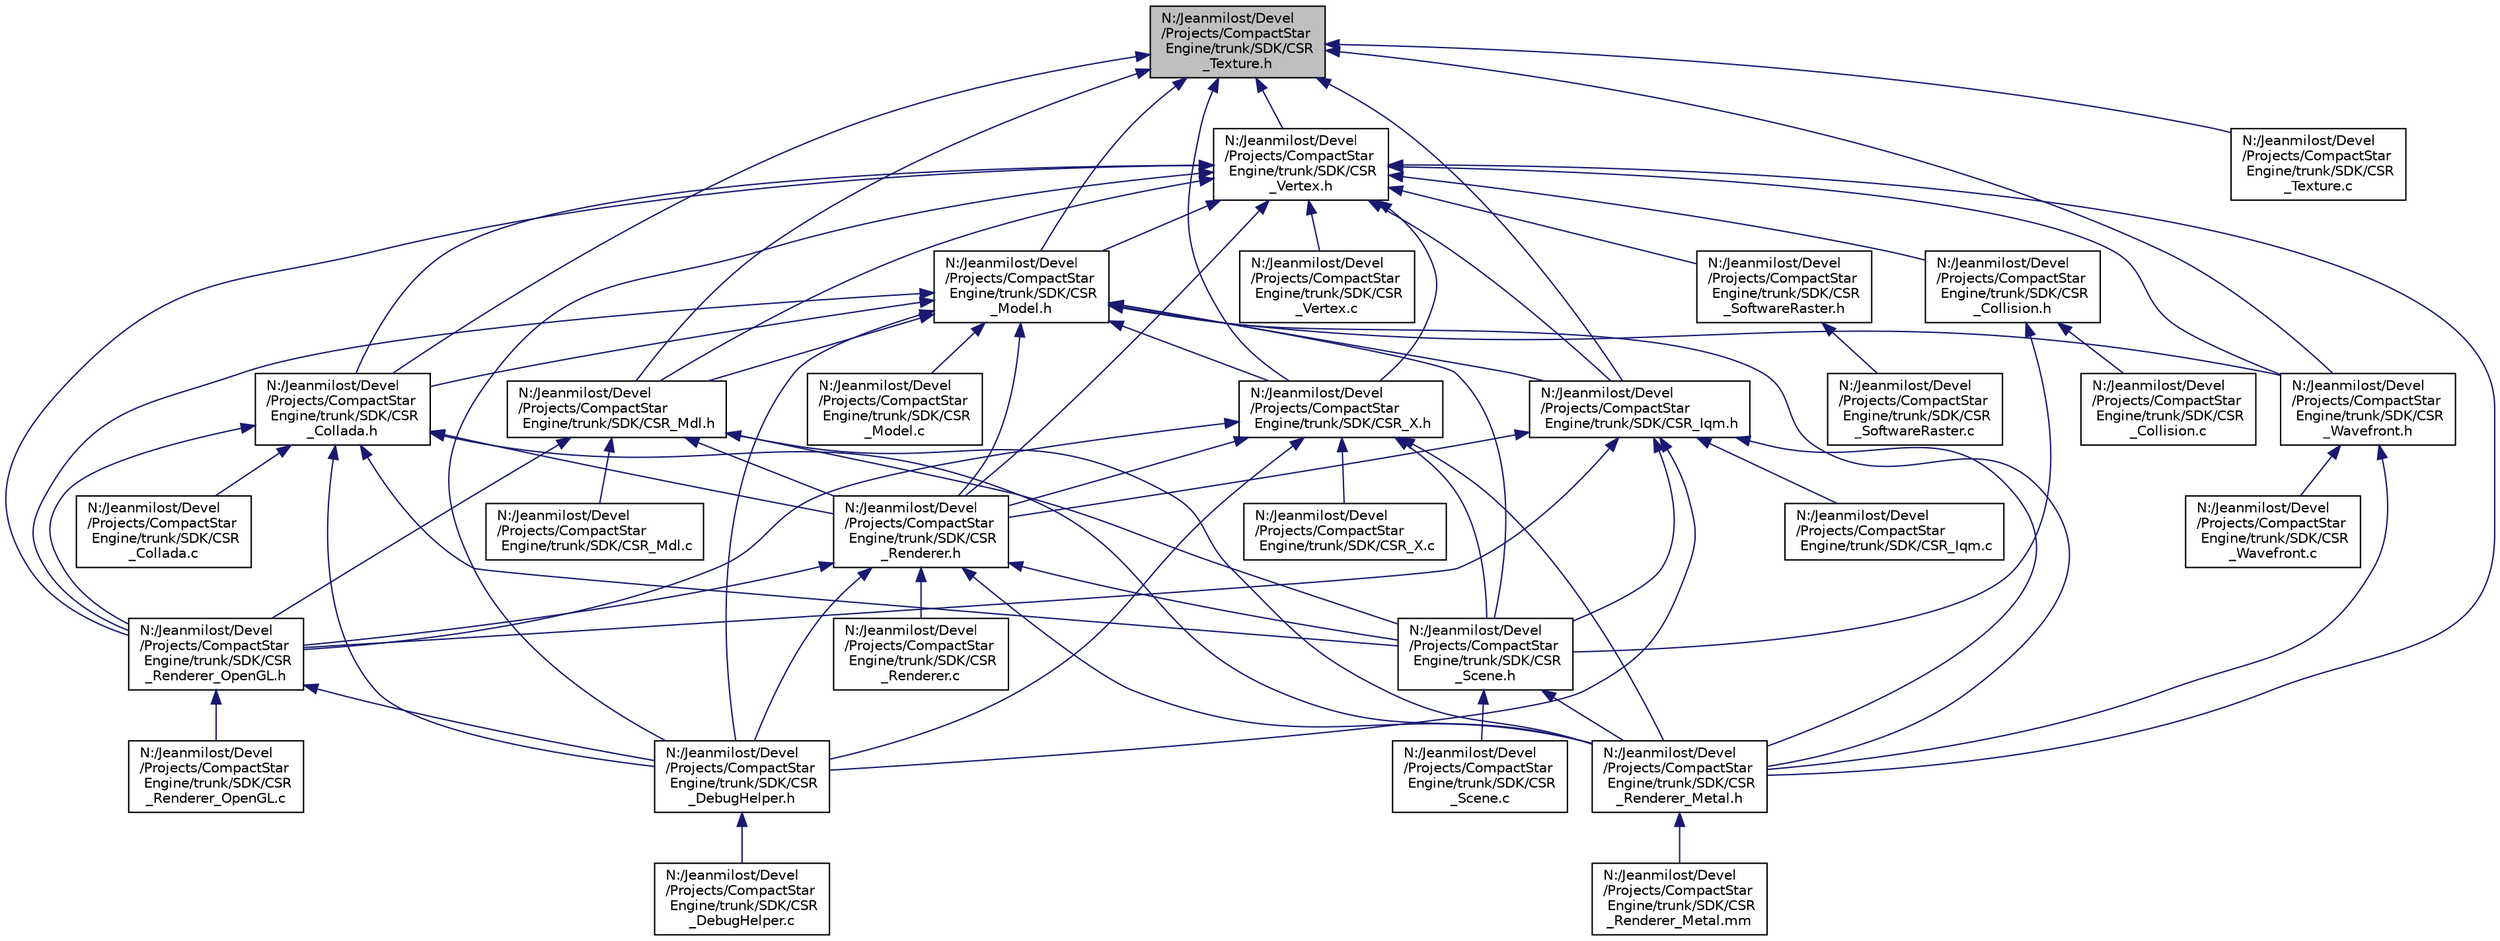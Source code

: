 digraph "N:/Jeanmilost/Devel/Projects/CompactStar Engine/trunk/SDK/CSR_Texture.h"
{
 // LATEX_PDF_SIZE
  edge [fontname="Helvetica",fontsize="10",labelfontname="Helvetica",labelfontsize="10"];
  node [fontname="Helvetica",fontsize="10",shape=record];
  Node1 [label="N:/Jeanmilost/Devel\l/Projects/CompactStar\l Engine/trunk/SDK/CSR\l_Texture.h",height=0.2,width=0.4,color="black", fillcolor="grey75", style="filled", fontcolor="black",tooltip=" "];
  Node1 -> Node2 [dir="back",color="midnightblue",fontsize="10",style="solid",fontname="Helvetica"];
  Node2 [label="N:/Jeanmilost/Devel\l/Projects/CompactStar\l Engine/trunk/SDK/CSR\l_Collada.h",height=0.2,width=0.4,color="black", fillcolor="white", style="filled",URL="$_c_s_r___collada_8h.html",tooltip=" "];
  Node2 -> Node3 [dir="back",color="midnightblue",fontsize="10",style="solid",fontname="Helvetica"];
  Node3 [label="N:/Jeanmilost/Devel\l/Projects/CompactStar\l Engine/trunk/SDK/CSR\l_Collada.c",height=0.2,width=0.4,color="black", fillcolor="white", style="filled",URL="$_c_s_r___collada_8c.html",tooltip=" "];
  Node2 -> Node4 [dir="back",color="midnightblue",fontsize="10",style="solid",fontname="Helvetica"];
  Node4 [label="N:/Jeanmilost/Devel\l/Projects/CompactStar\l Engine/trunk/SDK/CSR\l_DebugHelper.h",height=0.2,width=0.4,color="black", fillcolor="white", style="filled",URL="$_c_s_r___debug_helper_8h.html",tooltip=" "];
  Node4 -> Node5 [dir="back",color="midnightblue",fontsize="10",style="solid",fontname="Helvetica"];
  Node5 [label="N:/Jeanmilost/Devel\l/Projects/CompactStar\l Engine/trunk/SDK/CSR\l_DebugHelper.c",height=0.2,width=0.4,color="black", fillcolor="white", style="filled",URL="$_c_s_r___debug_helper_8c.html",tooltip=" "];
  Node2 -> Node6 [dir="back",color="midnightblue",fontsize="10",style="solid",fontname="Helvetica"];
  Node6 [label="N:/Jeanmilost/Devel\l/Projects/CompactStar\l Engine/trunk/SDK/CSR\l_Renderer.h",height=0.2,width=0.4,color="black", fillcolor="white", style="filled",URL="$_c_s_r___renderer_8h.html",tooltip=" "];
  Node6 -> Node4 [dir="back",color="midnightblue",fontsize="10",style="solid",fontname="Helvetica"];
  Node6 -> Node7 [dir="back",color="midnightblue",fontsize="10",style="solid",fontname="Helvetica"];
  Node7 [label="N:/Jeanmilost/Devel\l/Projects/CompactStar\l Engine/trunk/SDK/CSR\l_Renderer.c",height=0.2,width=0.4,color="black", fillcolor="white", style="filled",URL="$_c_s_r___renderer_8c.html",tooltip=" "];
  Node6 -> Node8 [dir="back",color="midnightblue",fontsize="10",style="solid",fontname="Helvetica"];
  Node8 [label="N:/Jeanmilost/Devel\l/Projects/CompactStar\l Engine/trunk/SDK/CSR\l_Renderer_Metal.h",height=0.2,width=0.4,color="black", fillcolor="white", style="filled",URL="$_c_s_r___renderer___metal_8h.html",tooltip=" "];
  Node8 -> Node9 [dir="back",color="midnightblue",fontsize="10",style="solid",fontname="Helvetica"];
  Node9 [label="N:/Jeanmilost/Devel\l/Projects/CompactStar\l Engine/trunk/SDK/CSR\l_Renderer_Metal.mm",height=0.2,width=0.4,color="black", fillcolor="white", style="filled",URL="$_c_s_r___renderer___metal_8mm.html",tooltip=" "];
  Node6 -> Node10 [dir="back",color="midnightblue",fontsize="10",style="solid",fontname="Helvetica"];
  Node10 [label="N:/Jeanmilost/Devel\l/Projects/CompactStar\l Engine/trunk/SDK/CSR\l_Renderer_OpenGL.h",height=0.2,width=0.4,color="black", fillcolor="white", style="filled",URL="$_c_s_r___renderer___open_g_l_8h.html",tooltip=" "];
  Node10 -> Node4 [dir="back",color="midnightblue",fontsize="10",style="solid",fontname="Helvetica"];
  Node10 -> Node11 [dir="back",color="midnightblue",fontsize="10",style="solid",fontname="Helvetica"];
  Node11 [label="N:/Jeanmilost/Devel\l/Projects/CompactStar\l Engine/trunk/SDK/CSR\l_Renderer_OpenGL.c",height=0.2,width=0.4,color="black", fillcolor="white", style="filled",URL="$_c_s_r___renderer___open_g_l_8c.html",tooltip=" "];
  Node6 -> Node12 [dir="back",color="midnightblue",fontsize="10",style="solid",fontname="Helvetica"];
  Node12 [label="N:/Jeanmilost/Devel\l/Projects/CompactStar\l Engine/trunk/SDK/CSR\l_Scene.h",height=0.2,width=0.4,color="black", fillcolor="white", style="filled",URL="$_c_s_r___scene_8h.html",tooltip=" "];
  Node12 -> Node8 [dir="back",color="midnightblue",fontsize="10",style="solid",fontname="Helvetica"];
  Node12 -> Node13 [dir="back",color="midnightblue",fontsize="10",style="solid",fontname="Helvetica"];
  Node13 [label="N:/Jeanmilost/Devel\l/Projects/CompactStar\l Engine/trunk/SDK/CSR\l_Scene.c",height=0.2,width=0.4,color="black", fillcolor="white", style="filled",URL="$_c_s_r___scene_8c.html",tooltip=" "];
  Node2 -> Node8 [dir="back",color="midnightblue",fontsize="10",style="solid",fontname="Helvetica"];
  Node2 -> Node10 [dir="back",color="midnightblue",fontsize="10",style="solid",fontname="Helvetica"];
  Node2 -> Node12 [dir="back",color="midnightblue",fontsize="10",style="solid",fontname="Helvetica"];
  Node1 -> Node14 [dir="back",color="midnightblue",fontsize="10",style="solid",fontname="Helvetica"];
  Node14 [label="N:/Jeanmilost/Devel\l/Projects/CompactStar\l Engine/trunk/SDK/CSR_Iqm.h",height=0.2,width=0.4,color="black", fillcolor="white", style="filled",URL="$_c_s_r___iqm_8h.html",tooltip=" "];
  Node14 -> Node4 [dir="back",color="midnightblue",fontsize="10",style="solid",fontname="Helvetica"];
  Node14 -> Node15 [dir="back",color="midnightblue",fontsize="10",style="solid",fontname="Helvetica"];
  Node15 [label="N:/Jeanmilost/Devel\l/Projects/CompactStar\l Engine/trunk/SDK/CSR_Iqm.c",height=0.2,width=0.4,color="black", fillcolor="white", style="filled",URL="$_c_s_r___iqm_8c.html",tooltip=" "];
  Node14 -> Node6 [dir="back",color="midnightblue",fontsize="10",style="solid",fontname="Helvetica"];
  Node14 -> Node8 [dir="back",color="midnightblue",fontsize="10",style="solid",fontname="Helvetica"];
  Node14 -> Node10 [dir="back",color="midnightblue",fontsize="10",style="solid",fontname="Helvetica"];
  Node14 -> Node12 [dir="back",color="midnightblue",fontsize="10",style="solid",fontname="Helvetica"];
  Node1 -> Node16 [dir="back",color="midnightblue",fontsize="10",style="solid",fontname="Helvetica"];
  Node16 [label="N:/Jeanmilost/Devel\l/Projects/CompactStar\l Engine/trunk/SDK/CSR_Mdl.h",height=0.2,width=0.4,color="black", fillcolor="white", style="filled",URL="$_c_s_r___mdl_8h.html",tooltip=" "];
  Node16 -> Node17 [dir="back",color="midnightblue",fontsize="10",style="solid",fontname="Helvetica"];
  Node17 [label="N:/Jeanmilost/Devel\l/Projects/CompactStar\l Engine/trunk/SDK/CSR_Mdl.c",height=0.2,width=0.4,color="black", fillcolor="white", style="filled",URL="$_c_s_r___mdl_8c.html",tooltip=" "];
  Node16 -> Node6 [dir="back",color="midnightblue",fontsize="10",style="solid",fontname="Helvetica"];
  Node16 -> Node8 [dir="back",color="midnightblue",fontsize="10",style="solid",fontname="Helvetica"];
  Node16 -> Node10 [dir="back",color="midnightblue",fontsize="10",style="solid",fontname="Helvetica"];
  Node16 -> Node12 [dir="back",color="midnightblue",fontsize="10",style="solid",fontname="Helvetica"];
  Node1 -> Node18 [dir="back",color="midnightblue",fontsize="10",style="solid",fontname="Helvetica"];
  Node18 [label="N:/Jeanmilost/Devel\l/Projects/CompactStar\l Engine/trunk/SDK/CSR\l_Model.h",height=0.2,width=0.4,color="black", fillcolor="white", style="filled",URL="$_c_s_r___model_8h.html",tooltip=" "];
  Node18 -> Node2 [dir="back",color="midnightblue",fontsize="10",style="solid",fontname="Helvetica"];
  Node18 -> Node4 [dir="back",color="midnightblue",fontsize="10",style="solid",fontname="Helvetica"];
  Node18 -> Node14 [dir="back",color="midnightblue",fontsize="10",style="solid",fontname="Helvetica"];
  Node18 -> Node16 [dir="back",color="midnightblue",fontsize="10",style="solid",fontname="Helvetica"];
  Node18 -> Node19 [dir="back",color="midnightblue",fontsize="10",style="solid",fontname="Helvetica"];
  Node19 [label="N:/Jeanmilost/Devel\l/Projects/CompactStar\l Engine/trunk/SDK/CSR\l_Model.c",height=0.2,width=0.4,color="black", fillcolor="white", style="filled",URL="$_c_s_r___model_8c.html",tooltip=" "];
  Node18 -> Node6 [dir="back",color="midnightblue",fontsize="10",style="solid",fontname="Helvetica"];
  Node18 -> Node8 [dir="back",color="midnightblue",fontsize="10",style="solid",fontname="Helvetica"];
  Node18 -> Node10 [dir="back",color="midnightblue",fontsize="10",style="solid",fontname="Helvetica"];
  Node18 -> Node12 [dir="back",color="midnightblue",fontsize="10",style="solid",fontname="Helvetica"];
  Node18 -> Node20 [dir="back",color="midnightblue",fontsize="10",style="solid",fontname="Helvetica"];
  Node20 [label="N:/Jeanmilost/Devel\l/Projects/CompactStar\l Engine/trunk/SDK/CSR\l_Wavefront.h",height=0.2,width=0.4,color="black", fillcolor="white", style="filled",URL="$_c_s_r___wavefront_8h.html",tooltip=" "];
  Node20 -> Node8 [dir="back",color="midnightblue",fontsize="10",style="solid",fontname="Helvetica"];
  Node20 -> Node21 [dir="back",color="midnightblue",fontsize="10",style="solid",fontname="Helvetica"];
  Node21 [label="N:/Jeanmilost/Devel\l/Projects/CompactStar\l Engine/trunk/SDK/CSR\l_Wavefront.c",height=0.2,width=0.4,color="black", fillcolor="white", style="filled",URL="$_c_s_r___wavefront_8c.html",tooltip=" "];
  Node18 -> Node22 [dir="back",color="midnightblue",fontsize="10",style="solid",fontname="Helvetica"];
  Node22 [label="N:/Jeanmilost/Devel\l/Projects/CompactStar\l Engine/trunk/SDK/CSR_X.h",height=0.2,width=0.4,color="black", fillcolor="white", style="filled",URL="$_c_s_r___x_8h.html",tooltip=" "];
  Node22 -> Node4 [dir="back",color="midnightblue",fontsize="10",style="solid",fontname="Helvetica"];
  Node22 -> Node6 [dir="back",color="midnightblue",fontsize="10",style="solid",fontname="Helvetica"];
  Node22 -> Node8 [dir="back",color="midnightblue",fontsize="10",style="solid",fontname="Helvetica"];
  Node22 -> Node10 [dir="back",color="midnightblue",fontsize="10",style="solid",fontname="Helvetica"];
  Node22 -> Node12 [dir="back",color="midnightblue",fontsize="10",style="solid",fontname="Helvetica"];
  Node22 -> Node23 [dir="back",color="midnightblue",fontsize="10",style="solid",fontname="Helvetica"];
  Node23 [label="N:/Jeanmilost/Devel\l/Projects/CompactStar\l Engine/trunk/SDK/CSR_X.c",height=0.2,width=0.4,color="black", fillcolor="white", style="filled",URL="$_c_s_r___x_8c.html",tooltip=" "];
  Node1 -> Node24 [dir="back",color="midnightblue",fontsize="10",style="solid",fontname="Helvetica"];
  Node24 [label="N:/Jeanmilost/Devel\l/Projects/CompactStar\l Engine/trunk/SDK/CSR\l_Texture.c",height=0.2,width=0.4,color="black", fillcolor="white", style="filled",URL="$_c_s_r___texture_8c.html",tooltip=" "];
  Node1 -> Node25 [dir="back",color="midnightblue",fontsize="10",style="solid",fontname="Helvetica"];
  Node25 [label="N:/Jeanmilost/Devel\l/Projects/CompactStar\l Engine/trunk/SDK/CSR\l_Vertex.h",height=0.2,width=0.4,color="black", fillcolor="white", style="filled",URL="$_c_s_r___vertex_8h.html",tooltip=" "];
  Node25 -> Node2 [dir="back",color="midnightblue",fontsize="10",style="solid",fontname="Helvetica"];
  Node25 -> Node26 [dir="back",color="midnightblue",fontsize="10",style="solid",fontname="Helvetica"];
  Node26 [label="N:/Jeanmilost/Devel\l/Projects/CompactStar\l Engine/trunk/SDK/CSR\l_Collision.h",height=0.2,width=0.4,color="black", fillcolor="white", style="filled",URL="$_c_s_r___collision_8h.html",tooltip=" "];
  Node26 -> Node27 [dir="back",color="midnightblue",fontsize="10",style="solid",fontname="Helvetica"];
  Node27 [label="N:/Jeanmilost/Devel\l/Projects/CompactStar\l Engine/trunk/SDK/CSR\l_Collision.c",height=0.2,width=0.4,color="black", fillcolor="white", style="filled",URL="$_c_s_r___collision_8c.html",tooltip=" "];
  Node26 -> Node12 [dir="back",color="midnightblue",fontsize="10",style="solid",fontname="Helvetica"];
  Node25 -> Node4 [dir="back",color="midnightblue",fontsize="10",style="solid",fontname="Helvetica"];
  Node25 -> Node14 [dir="back",color="midnightblue",fontsize="10",style="solid",fontname="Helvetica"];
  Node25 -> Node16 [dir="back",color="midnightblue",fontsize="10",style="solid",fontname="Helvetica"];
  Node25 -> Node18 [dir="back",color="midnightblue",fontsize="10",style="solid",fontname="Helvetica"];
  Node25 -> Node6 [dir="back",color="midnightblue",fontsize="10",style="solid",fontname="Helvetica"];
  Node25 -> Node8 [dir="back",color="midnightblue",fontsize="10",style="solid",fontname="Helvetica"];
  Node25 -> Node10 [dir="back",color="midnightblue",fontsize="10",style="solid",fontname="Helvetica"];
  Node25 -> Node28 [dir="back",color="midnightblue",fontsize="10",style="solid",fontname="Helvetica"];
  Node28 [label="N:/Jeanmilost/Devel\l/Projects/CompactStar\l Engine/trunk/SDK/CSR\l_SoftwareRaster.h",height=0.2,width=0.4,color="black", fillcolor="white", style="filled",URL="$_c_s_r___software_raster_8h.html",tooltip=" "];
  Node28 -> Node29 [dir="back",color="midnightblue",fontsize="10",style="solid",fontname="Helvetica"];
  Node29 [label="N:/Jeanmilost/Devel\l/Projects/CompactStar\l Engine/trunk/SDK/CSR\l_SoftwareRaster.c",height=0.2,width=0.4,color="black", fillcolor="white", style="filled",URL="$_c_s_r___software_raster_8c.html",tooltip=" "];
  Node25 -> Node30 [dir="back",color="midnightblue",fontsize="10",style="solid",fontname="Helvetica"];
  Node30 [label="N:/Jeanmilost/Devel\l/Projects/CompactStar\l Engine/trunk/SDK/CSR\l_Vertex.c",height=0.2,width=0.4,color="black", fillcolor="white", style="filled",URL="$_c_s_r___vertex_8c.html",tooltip=" "];
  Node25 -> Node20 [dir="back",color="midnightblue",fontsize="10",style="solid",fontname="Helvetica"];
  Node25 -> Node22 [dir="back",color="midnightblue",fontsize="10",style="solid",fontname="Helvetica"];
  Node1 -> Node20 [dir="back",color="midnightblue",fontsize="10",style="solid",fontname="Helvetica"];
  Node1 -> Node22 [dir="back",color="midnightblue",fontsize="10",style="solid",fontname="Helvetica"];
}
